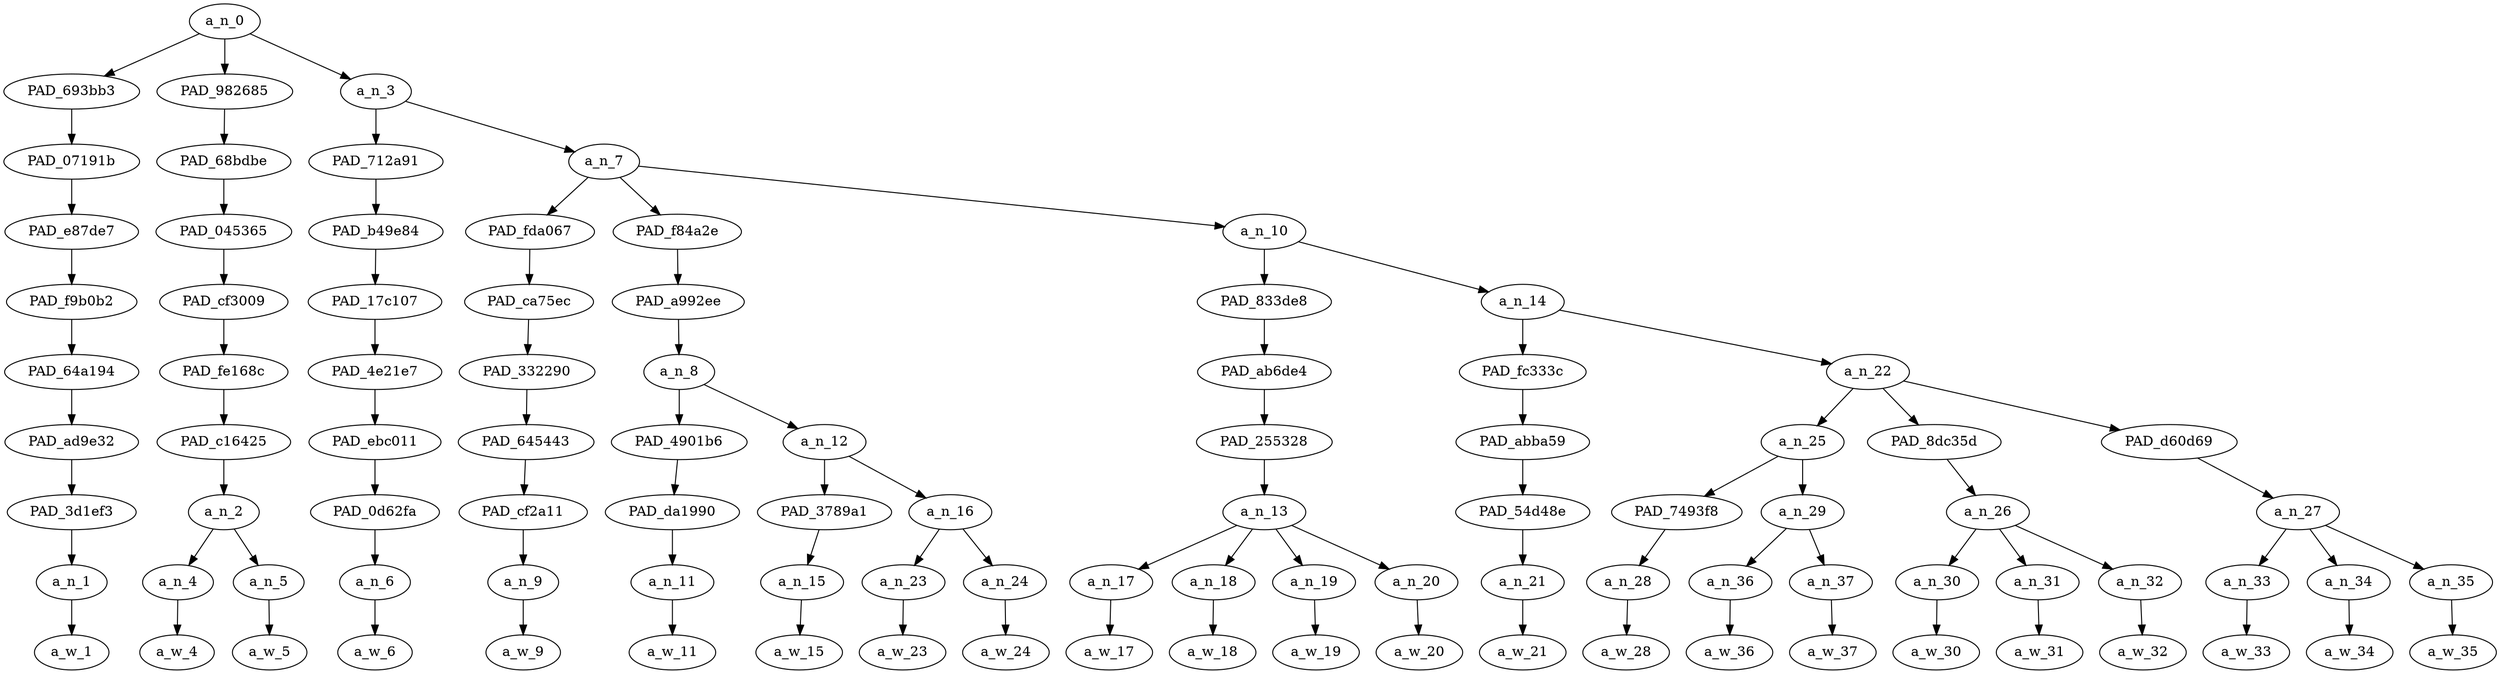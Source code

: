 strict digraph "" {
	a_n_0	[div_dir=1,
		index=0,
		level=9,
		pos="2.4363425925925926,9!",
		text_span="[0, 1, 2, 3, 4, 5, 6, 7, 8, 9, 10, 11, 12, 13, 14, 15, 16, 17, 18, 19, 20, 21, 22]",
		value=0.99999999];
	PAD_693bb3	[div_dir=1,
		index=0,
		level=8,
		pos="0.0,8!",
		text_span="[0]",
		value=0.06870337];
	a_n_0 -> PAD_693bb3;
	PAD_982685	[div_dir=1,
		index=1,
		level=8,
		pos="1.5,8!",
		text_span="[1, 2]",
		value=0.08692598];
	a_n_0 -> PAD_982685;
	a_n_3	[div_dir=1,
		index=2,
		level=8,
		pos="5.809027777777778,8!",
		text_span="[3, 4, 5, 6, 7, 8, 9, 10, 11, 12, 13, 14, 15, 16, 17, 18, 19, 20, 21, 22]",
		value=0.84317916];
	a_n_0 -> a_n_3;
	PAD_07191b	[div_dir=1,
		index=0,
		level=7,
		pos="0.0,7!",
		text_span="[0]",
		value=0.06870337];
	PAD_693bb3 -> PAD_07191b;
	PAD_e87de7	[div_dir=1,
		index=0,
		level=6,
		pos="0.0,6!",
		text_span="[0]",
		value=0.06870337];
	PAD_07191b -> PAD_e87de7;
	PAD_f9b0b2	[div_dir=1,
		index=0,
		level=5,
		pos="0.0,5!",
		text_span="[0]",
		value=0.06870337];
	PAD_e87de7 -> PAD_f9b0b2;
	PAD_64a194	[div_dir=1,
		index=0,
		level=4,
		pos="0.0,4!",
		text_span="[0]",
		value=0.06870337];
	PAD_f9b0b2 -> PAD_64a194;
	PAD_ad9e32	[div_dir=1,
		index=0,
		level=3,
		pos="0.0,3!",
		text_span="[0]",
		value=0.06870337];
	PAD_64a194 -> PAD_ad9e32;
	PAD_3d1ef3	[div_dir=1,
		index=0,
		level=2,
		pos="0.0,2!",
		text_span="[0]",
		value=0.06870337];
	PAD_ad9e32 -> PAD_3d1ef3;
	a_n_1	[div_dir=1,
		index=0,
		level=1,
		pos="0.0,1!",
		text_span="[0]",
		value=0.06870337];
	PAD_3d1ef3 -> a_n_1;
	a_w_1	[div_dir=0,
		index=0,
		level=0,
		pos="0,0!",
		text_span="[0]",
		value=he];
	a_n_1 -> a_w_1;
	PAD_68bdbe	[div_dir=1,
		index=1,
		level=7,
		pos="1.5,7!",
		text_span="[1, 2]",
		value=0.08692598];
	PAD_982685 -> PAD_68bdbe;
	PAD_045365	[div_dir=1,
		index=1,
		level=6,
		pos="1.5,6!",
		text_span="[1, 2]",
		value=0.08692598];
	PAD_68bdbe -> PAD_045365;
	PAD_cf3009	[div_dir=1,
		index=1,
		level=5,
		pos="1.5,5!",
		text_span="[1, 2]",
		value=0.08692598];
	PAD_045365 -> PAD_cf3009;
	PAD_fe168c	[div_dir=1,
		index=1,
		level=4,
		pos="1.5,4!",
		text_span="[1, 2]",
		value=0.08692598];
	PAD_cf3009 -> PAD_fe168c;
	PAD_c16425	[div_dir=1,
		index=1,
		level=3,
		pos="1.5,3!",
		text_span="[1, 2]",
		value=0.08692598];
	PAD_fe168c -> PAD_c16425;
	a_n_2	[div_dir=1,
		index=1,
		level=2,
		pos="1.5,2!",
		text_span="[1, 2]",
		value=0.08692598];
	PAD_c16425 -> a_n_2;
	a_n_4	[div_dir=-1,
		index=1,
		level=1,
		pos="1.0,1!",
		text_span="[1]",
		value=0.03741128];
	a_n_2 -> a_n_4;
	a_n_5	[div_dir=1,
		index=2,
		level=1,
		pos="2.0,1!",
		text_span="[2]",
		value=0.04938041];
	a_n_2 -> a_n_5;
	a_w_4	[div_dir=0,
		index=1,
		level=0,
		pos="1,0!",
		text_span="[1]",
		value=a];
	a_n_4 -> a_w_4;
	a_w_5	[div_dir=0,
		index=2,
		level=0,
		pos="2,0!",
		text_span="[2]",
		value=jew];
	a_n_5 -> a_w_5;
	PAD_712a91	[div_dir=1,
		index=2,
		level=7,
		pos="3.0,7!",
		text_span="[3]",
		value=0.02835208];
	a_n_3 -> PAD_712a91;
	a_n_7	[div_dir=1,
		index=3,
		level=7,
		pos="8.618055555555555,7!",
		text_span="[4, 5, 6, 7, 8, 9, 10, 11, 12, 13, 14, 15, 16, 17, 18, 19, 20, 21, 22]",
		value=0.81377866];
	a_n_3 -> a_n_7;
	PAD_b49e84	[div_dir=1,
		index=2,
		level=6,
		pos="3.0,6!",
		text_span="[3]",
		value=0.02835208];
	PAD_712a91 -> PAD_b49e84;
	PAD_17c107	[div_dir=1,
		index=2,
		level=5,
		pos="3.0,5!",
		text_span="[3]",
		value=0.02835208];
	PAD_b49e84 -> PAD_17c107;
	PAD_4e21e7	[div_dir=1,
		index=2,
		level=4,
		pos="3.0,4!",
		text_span="[3]",
		value=0.02835208];
	PAD_17c107 -> PAD_4e21e7;
	PAD_ebc011	[div_dir=1,
		index=2,
		level=3,
		pos="3.0,3!",
		text_span="[3]",
		value=0.02835208];
	PAD_4e21e7 -> PAD_ebc011;
	PAD_0d62fa	[div_dir=1,
		index=2,
		level=2,
		pos="3.0,2!",
		text_span="[3]",
		value=0.02835208];
	PAD_ebc011 -> PAD_0d62fa;
	a_n_6	[div_dir=1,
		index=3,
		level=1,
		pos="3.0,1!",
		text_span="[3]",
		value=0.02835208];
	PAD_0d62fa -> a_n_6;
	a_w_6	[div_dir=0,
		index=3,
		level=0,
		pos="3,0!",
		text_span="[3]",
		value=when];
	a_n_6 -> a_w_6;
	PAD_fda067	[div_dir=1,
		index=4,
		level=6,
		pos="8.0,6!",
		text_span="[8]",
		value=0.02167737];
	a_n_7 -> PAD_fda067;
	PAD_f84a2e	[div_dir=1,
		index=3,
		level=6,
		pos="4.875,6!",
		text_span="[4, 5, 6, 7]",
		value=0.09427568];
	a_n_7 -> PAD_f84a2e;
	a_n_10	[div_dir=1,
		index=5,
		level=6,
		pos="12.979166666666668,6!",
		text_span="[9, 10, 11, 12, 13, 14, 15, 16, 17, 18, 19, 20, 21, 22]",
		value=0.69678070];
	a_n_7 -> a_n_10;
	PAD_ca75ec	[div_dir=1,
		index=4,
		level=5,
		pos="8.0,5!",
		text_span="[8]",
		value=0.02167737];
	PAD_fda067 -> PAD_ca75ec;
	PAD_332290	[div_dir=1,
		index=4,
		level=4,
		pos="8.0,4!",
		text_span="[8]",
		value=0.02167737];
	PAD_ca75ec -> PAD_332290;
	PAD_645443	[div_dir=1,
		index=5,
		level=3,
		pos="8.0,3!",
		text_span="[8]",
		value=0.02167737];
	PAD_332290 -> PAD_645443;
	PAD_cf2a11	[div_dir=1,
		index=6,
		level=2,
		pos="8.0,2!",
		text_span="[8]",
		value=0.02167737];
	PAD_645443 -> PAD_cf2a11;
	a_n_9	[div_dir=1,
		index=8,
		level=1,
		pos="8.0,1!",
		text_span="[8]",
		value=0.02167737];
	PAD_cf2a11 -> a_n_9;
	a_w_9	[div_dir=0,
		index=8,
		level=0,
		pos="8,0!",
		text_span="[8]",
		value=and];
	a_n_9 -> a_w_9;
	PAD_a992ee	[div_dir=1,
		index=3,
		level=5,
		pos="4.875,5!",
		text_span="[4, 5, 6, 7]",
		value=0.09427568];
	PAD_f84a2e -> PAD_a992ee;
	a_n_8	[div_dir=1,
		index=3,
		level=4,
		pos="4.875,4!",
		text_span="[4, 5, 6, 7]",
		value=0.09427568];
	PAD_a992ee -> a_n_8;
	PAD_4901b6	[div_dir=-1,
		index=3,
		level=3,
		pos="4.0,3!",
		text_span="[4]",
		value=0.02390321];
	a_n_8 -> PAD_4901b6;
	a_n_12	[div_dir=1,
		index=4,
		level=3,
		pos="5.75,3!",
		text_span="[5, 6, 7]",
		value=0.07036162];
	a_n_8 -> a_n_12;
	PAD_da1990	[div_dir=-1,
		index=3,
		level=2,
		pos="4.0,2!",
		text_span="[4]",
		value=0.02390321];
	PAD_4901b6 -> PAD_da1990;
	a_n_11	[div_dir=-1,
		index=4,
		level=1,
		pos="4.0,1!",
		text_span="[4]",
		value=0.02390321];
	PAD_da1990 -> a_n_11;
	a_w_11	[div_dir=0,
		index=4,
		level=0,
		pos="4,0!",
		text_span="[4]",
		value=it];
	a_n_11 -> a_w_11;
	PAD_3789a1	[div_dir=1,
		index=4,
		level=2,
		pos="5.0,2!",
		text_span="[5]",
		value=0.02624584];
	a_n_12 -> PAD_3789a1;
	a_n_16	[div_dir=-1,
		index=5,
		level=2,
		pos="6.5,2!",
		text_span="[6, 7]",
		value=0.04409168];
	a_n_12 -> a_n_16;
	a_n_15	[div_dir=1,
		index=5,
		level=1,
		pos="5.0,1!",
		text_span="[5]",
		value=0.02624584];
	PAD_3789a1 -> a_n_15;
	a_w_15	[div_dir=0,
		index=5,
		level=0,
		pos="5,0!",
		text_span="[5]",
		value=convenient];
	a_n_15 -> a_w_15;
	a_n_23	[div_dir=1,
		index=6,
		level=1,
		pos="6.0,1!",
		text_span="[6]",
		value=0.02079083];
	a_n_16 -> a_n_23;
	a_n_24	[div_dir=-1,
		index=7,
		level=1,
		pos="7.0,1!",
		text_span="[7]",
		value=0.02328708];
	a_n_16 -> a_n_24;
	a_w_23	[div_dir=0,
		index=6,
		level=0,
		pos="6,0!",
		text_span="[6]",
		value=for];
	a_n_23 -> a_w_23;
	a_w_24	[div_dir=0,
		index=7,
		level=0,
		pos="7,0!",
		text_span="[7]",
		value=him];
	a_n_24 -> a_w_24;
	PAD_833de8	[div_dir=1,
		index=5,
		level=5,
		pos="10.5,5!",
		text_span="[9, 10, 11, 12]",
		value=0.12871387];
	a_n_10 -> PAD_833de8;
	a_n_14	[div_dir=1,
		index=6,
		level=5,
		pos="15.458333333333334,5!",
		text_span="[13, 14, 15, 16, 17, 18, 19, 20, 21, 22]",
		value=0.56688554];
	a_n_10 -> a_n_14;
	PAD_ab6de4	[div_dir=1,
		index=5,
		level=4,
		pos="10.5,4!",
		text_span="[9, 10, 11, 12]",
		value=0.12871387];
	PAD_833de8 -> PAD_ab6de4;
	PAD_255328	[div_dir=1,
		index=6,
		level=3,
		pos="10.5,3!",
		text_span="[9, 10, 11, 12]",
		value=0.12871387];
	PAD_ab6de4 -> PAD_255328;
	a_n_13	[div_dir=1,
		index=7,
		level=2,
		pos="10.5,2!",
		text_span="[9, 10, 11, 12]",
		value=0.12871387];
	PAD_255328 -> a_n_13;
	a_n_17	[div_dir=1,
		index=9,
		level=1,
		pos="9.0,1!",
		text_span="[9]",
		value=0.02201669];
	a_n_13 -> a_n_17;
	a_n_18	[div_dir=1,
		index=10,
		level=1,
		pos="10.0,1!",
		text_span="[10]",
		value=0.03106231];
	a_n_13 -> a_n_18;
	a_n_19	[div_dir=1,
		index=11,
		level=1,
		pos="11.0,1!",
		text_span="[11]",
		value=0.04334208];
	a_n_13 -> a_n_19;
	a_n_20	[div_dir=-1,
		index=12,
		level=1,
		pos="12.0,1!",
		text_span="[12]",
		value=0.03222143];
	a_n_13 -> a_n_20;
	a_w_17	[div_dir=0,
		index=9,
		level=0,
		pos="9,0!",
		text_span="[9]",
		value=a1];
	a_n_17 -> a_w_17;
	a_w_18	[div_dir=0,
		index=10,
		level=0,
		pos="10,0!",
		text_span="[10]",
		value=fellow];
	a_n_18 -> a_w_18;
	a_w_19	[div_dir=0,
		index=11,
		level=0,
		pos="11,0!",
		text_span="[11]",
		value=white];
	a_n_19 -> a_w_19;
	a_w_20	[div_dir=0,
		index=12,
		level=0,
		pos="12,0!",
		text_span="[12]",
		value=person];
	a_n_20 -> a_w_20;
	PAD_fc333c	[div_dir=-1,
		index=6,
		level=4,
		pos="13.0,4!",
		text_span="[13]",
		value=0.02503861];
	a_n_14 -> PAD_fc333c;
	a_n_22	[div_dir=1,
		index=7,
		level=4,
		pos="17.916666666666668,4!",
		text_span="[14, 15, 16, 17, 18, 19, 20, 21, 22]",
		value=0.54052220];
	a_n_14 -> a_n_22;
	PAD_abba59	[div_dir=-1,
		index=7,
		level=3,
		pos="13.0,3!",
		text_span="[13]",
		value=0.02503861];
	PAD_fc333c -> PAD_abba59;
	PAD_54d48e	[div_dir=-1,
		index=8,
		level=2,
		pos="13.0,2!",
		text_span="[13]",
		value=0.02503861];
	PAD_abba59 -> PAD_54d48e;
	a_n_21	[div_dir=-1,
		index=13,
		level=1,
		pos="13.0,1!",
		text_span="[13]",
		value=0.02503861];
	PAD_54d48e -> a_n_21;
	a_w_21	[div_dir=0,
		index=13,
		level=0,
		pos="13,0!",
		text_span="[13]",
		value=when1];
	a_n_21 -> a_w_21;
	a_n_25	[div_dir=1,
		index=8,
		level=3,
		pos="14.75,3!",
		text_span="[14, 15, 16]",
		value=0.10098460];
	a_n_22 -> a_n_25;
	PAD_8dc35d	[div_dir=1,
		index=9,
		level=3,
		pos="18.0,3!",
		text_span="[17, 18, 19]",
		value=0.07861324];
	a_n_22 -> PAD_8dc35d;
	PAD_d60d69	[div_dir=1,
		index=10,
		level=3,
		pos="21.0,3!",
		text_span="[20, 21, 22]",
		value=0.35951952];
	a_n_22 -> PAD_d60d69;
	PAD_7493f8	[div_dir=-1,
		index=9,
		level=2,
		pos="14.0,2!",
		text_span="[14]",
		value=0.04999844];
	a_n_25 -> PAD_7493f8;
	a_n_29	[div_dir=1,
		index=10,
		level=2,
		pos="15.5,2!",
		text_span="[15, 16]",
		value=0.05094076];
	a_n_25 -> a_n_29;
	a_n_28	[div_dir=-1,
		index=14,
		level=1,
		pos="14.0,1!",
		text_span="[14]",
		value=0.04999844];
	PAD_7493f8 -> a_n_28;
	a_w_28	[div_dir=0,
		index=14,
		level=0,
		pos="14,0!",
		text_span="[14]",
		value=thats];
	a_n_28 -> a_w_28;
	a_n_36	[div_dir=1,
		index=15,
		level=1,
		pos="15.0,1!",
		text_span="[15]",
		value=0.02475484];
	a_n_29 -> a_n_36;
	a_n_37	[div_dir=-1,
		index=16,
		level=1,
		pos="16.0,1!",
		text_span="[16]",
		value=0.02611394];
	a_n_29 -> a_n_37;
	a_w_36	[div_dir=0,
		index=15,
		level=0,
		pos="15,0!",
		text_span="[15]",
		value=more];
	a_n_36 -> a_w_36;
	a_w_37	[div_dir=0,
		index=16,
		level=0,
		pos="16,0!",
		text_span="[16]",
		value=convenient1];
	a_n_37 -> a_w_37;
	a_n_26	[div_dir=1,
		index=11,
		level=2,
		pos="18.0,2!",
		text_span="[17, 18, 19]",
		value=0.07861324];
	PAD_8dc35d -> a_n_26;
	a_n_30	[div_dir=1,
		index=17,
		level=1,
		pos="17.0,1!",
		text_span="[17]",
		value=0.02259370];
	a_n_26 -> a_n_30;
	a_n_31	[div_dir=1,
		index=18,
		level=1,
		pos="18.0,1!",
		text_span="[18]",
		value=0.02426941];
	a_n_26 -> a_n_31;
	a_n_32	[div_dir=-1,
		index=19,
		level=1,
		pos="19.0,1!",
		text_span="[19]",
		value=0.03172999];
	a_n_26 -> a_n_32;
	a_w_30	[div_dir=0,
		index=17,
		level=0,
		pos="17,0!",
		text_span="[17]",
		value=just];
	a_n_30 -> a_w_30;
	a_w_31	[div_dir=0,
		index=18,
		level=0,
		pos="18,0!",
		text_span="[18]",
		value=like];
	a_n_31 -> a_w_31;
	a_w_32	[div_dir=0,
		index=19,
		level=0,
		pos="19,0!",
		text_span="[19]",
		value=literally];
	a_n_32 -> a_w_32;
	a_n_27	[div_dir=1,
		index=12,
		level=2,
		pos="21.0,2!",
		text_span="[20, 21, 22]",
		value=0.35951952];
	PAD_d60d69 -> a_n_27;
	a_n_33	[div_dir=1,
		index=20,
		level=1,
		pos="20.0,1!",
		text_span="[20]",
		value=0.03321894];
	a_n_27 -> a_n_33;
	a_n_34	[div_dir=1,
		index=21,
		level=1,
		pos="21.0,1!",
		text_span="[21]",
		value=0.04886662];
	a_n_27 -> a_n_34;
	a_n_35	[div_dir=1,
		index=22,
		level=1,
		pos="22.0,1!",
		text_span="[22]",
		value=0.27521740];
	a_n_27 -> a_n_35;
	a_w_33	[div_dir=0,
		index=20,
		level=0,
		pos="20,0!",
		text_span="[20]",
		value=every];
	a_n_33 -> a_w_33;
	a_w_34	[div_dir=0,
		index=21,
		level=0,
		pos="21,0!",
		text_span="[21]",
		value=other];
	a_n_34 -> a_w_34;
	a_w_35	[div_dir=0,
		index=22,
		level=0,
		pos="22,0!",
		text_span="[22]",
		value=kike];
	a_n_35 -> a_w_35;
}

